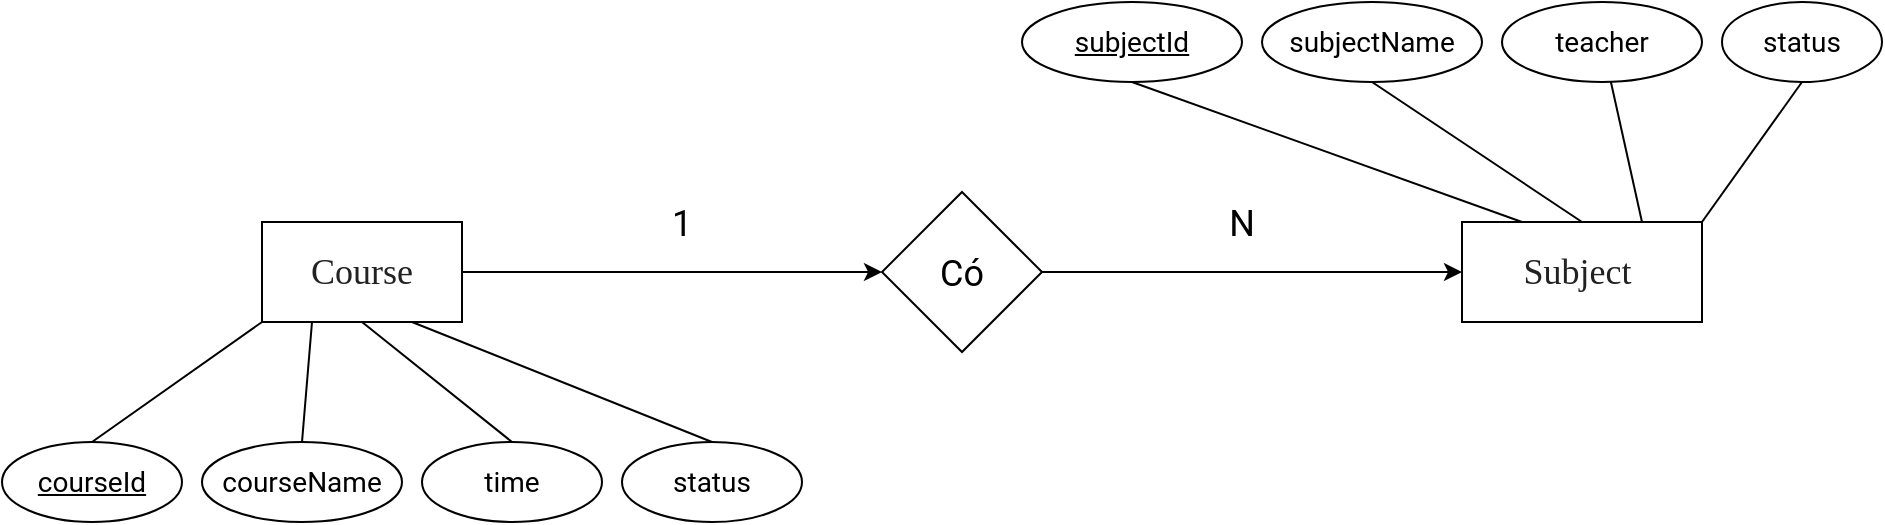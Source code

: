 <mxfile version="24.4.13" type="device">
  <diagram id="aelHtRmlqzMabhh0Fujx" name="Trang-1">
    <mxGraphModel dx="1050" dy="522" grid="1" gridSize="10" guides="1" tooltips="1" connect="1" arrows="1" fold="1" page="1" pageScale="1" pageWidth="827" pageHeight="1169" math="0" shadow="0">
      <root>
        <mxCell id="0" />
        <mxCell id="1" parent="0" />
        <mxCell id="jP9_iauKfZ0_s7NQXFyu-1" value="&lt;span style=&quot;color: rgb(34, 34, 34); font-family: &amp;quot;Roboto Flex&amp;quot;; text-align: left; background-color: rgb(255, 255, 255);&quot;&gt;&lt;font style=&quot;font-size: 18px;&quot;&gt;Course&lt;/font&gt;&lt;/span&gt;" style="rounded=0;whiteSpace=wrap;html=1;" parent="1" vertex="1">
          <mxGeometry x="130" y="190" width="100" height="50" as="geometry" />
        </mxCell>
        <mxCell id="jP9_iauKfZ0_s7NQXFyu-2" value="&lt;span style=&quot;color: rgb(34, 34, 34); font-family: &amp;quot;Roboto Flex&amp;quot;; text-align: left; background-color: rgb(255, 255, 255);&quot;&gt;&lt;font style=&quot;font-size: 18px;&quot;&gt;Subject&amp;nbsp;&lt;/font&gt;&lt;/span&gt;" style="rounded=0;whiteSpace=wrap;html=1;" parent="1" vertex="1">
          <mxGeometry x="730" y="190" width="120" height="50" as="geometry" />
        </mxCell>
        <mxCell id="jP9_iauKfZ0_s7NQXFyu-3" value="&lt;font style=&quot;font-size: 18px;&quot; face=&quot;Roboto&quot;&gt;Có&lt;/font&gt;" style="rhombus;whiteSpace=wrap;html=1;" parent="1" vertex="1">
          <mxGeometry x="440" y="175" width="80" height="80" as="geometry" />
        </mxCell>
        <mxCell id="jP9_iauKfZ0_s7NQXFyu-4" value="" style="endArrow=classic;html=1;rounded=0;exitX=1;exitY=0.5;exitDx=0;exitDy=0;entryX=0;entryY=0.5;entryDx=0;entryDy=0;" parent="1" source="jP9_iauKfZ0_s7NQXFyu-1" target="jP9_iauKfZ0_s7NQXFyu-3" edge="1">
          <mxGeometry width="50" height="50" relative="1" as="geometry">
            <mxPoint x="570" y="290" as="sourcePoint" />
            <mxPoint x="480" y="130" as="targetPoint" />
          </mxGeometry>
        </mxCell>
        <mxCell id="jP9_iauKfZ0_s7NQXFyu-5" value="" style="endArrow=classic;html=1;rounded=0;exitX=1;exitY=0.5;exitDx=0;exitDy=0;entryX=0;entryY=0.5;entryDx=0;entryDy=0;" parent="1" source="jP9_iauKfZ0_s7NQXFyu-3" target="jP9_iauKfZ0_s7NQXFyu-2" edge="1">
          <mxGeometry width="50" height="50" relative="1" as="geometry">
            <mxPoint x="770" y="290" as="sourcePoint" />
            <mxPoint x="540" y="160" as="targetPoint" />
            <Array as="points" />
          </mxGeometry>
        </mxCell>
        <mxCell id="jP9_iauKfZ0_s7NQXFyu-6" value="&lt;font style=&quot;font-size: 18px;&quot; face=&quot;Roboto&quot;&gt;1&lt;/font&gt;" style="text;html=1;align=center;verticalAlign=middle;whiteSpace=wrap;rounded=0;" parent="1" vertex="1">
          <mxGeometry x="310" y="175" width="60" height="30" as="geometry" />
        </mxCell>
        <mxCell id="jP9_iauKfZ0_s7NQXFyu-7" value="&lt;font style=&quot;font-size: 18px;&quot; face=&quot;Roboto&quot;&gt;N&lt;/font&gt;" style="text;html=1;align=center;verticalAlign=middle;whiteSpace=wrap;rounded=0;" parent="1" vertex="1">
          <mxGeometry x="590" y="175" width="60" height="30" as="geometry" />
        </mxCell>
        <mxCell id="jP9_iauKfZ0_s7NQXFyu-8" value="&lt;span style=&quot;font-family: Roboto;&quot;&gt;&lt;font style=&quot;font-size: 14px;&quot;&gt;&lt;u&gt;courseId&lt;/u&gt;&lt;/font&gt;&lt;/span&gt;" style="ellipse;whiteSpace=wrap;html=1;" parent="1" vertex="1">
          <mxGeometry y="300" width="90" height="40" as="geometry" />
        </mxCell>
        <mxCell id="jP9_iauKfZ0_s7NQXFyu-9" value="&lt;span style=&quot;font-family: Roboto; font-size: 14px;&quot;&gt;course&lt;/span&gt;&lt;span style=&quot;font-family: Roboto;&quot;&gt;&lt;font style=&quot;font-size: 14px;&quot;&gt;Name&lt;/font&gt;&lt;/span&gt;" style="ellipse;whiteSpace=wrap;html=1;" parent="1" vertex="1">
          <mxGeometry x="100" y="300" width="100" height="40" as="geometry" />
        </mxCell>
        <mxCell id="jP9_iauKfZ0_s7NQXFyu-10" value="&lt;span style=&quot;font-family: Roboto;&quot;&gt;&lt;font style=&quot;font-size: 14px;&quot;&gt;time&lt;/font&gt;&lt;/span&gt;" style="ellipse;whiteSpace=wrap;html=1;" parent="1" vertex="1">
          <mxGeometry x="210" y="300" width="90" height="40" as="geometry" />
        </mxCell>
        <mxCell id="jP9_iauKfZ0_s7NQXFyu-14" value="&lt;span style=&quot;font-family: Roboto;&quot;&gt;&lt;font style=&quot;font-size: 14px;&quot;&gt;status&lt;/font&gt;&lt;/span&gt;" style="ellipse;whiteSpace=wrap;html=1;" parent="1" vertex="1">
          <mxGeometry x="310" y="300" width="90" height="40" as="geometry" />
        </mxCell>
        <mxCell id="jP9_iauKfZ0_s7NQXFyu-15" value="" style="endArrow=none;html=1;rounded=0;exitX=0.5;exitY=0;exitDx=0;exitDy=0;entryX=0;entryY=1;entryDx=0;entryDy=0;" parent="1" source="jP9_iauKfZ0_s7NQXFyu-8" target="jP9_iauKfZ0_s7NQXFyu-1" edge="1">
          <mxGeometry width="50" height="50" relative="1" as="geometry">
            <mxPoint x="120" y="290" as="sourcePoint" />
            <mxPoint x="170" y="240" as="targetPoint" />
          </mxGeometry>
        </mxCell>
        <mxCell id="jP9_iauKfZ0_s7NQXFyu-16" value="" style="endArrow=none;html=1;rounded=0;exitX=0.5;exitY=0;exitDx=0;exitDy=0;entryX=0.25;entryY=1;entryDx=0;entryDy=0;" parent="1" source="jP9_iauKfZ0_s7NQXFyu-9" target="jP9_iauKfZ0_s7NQXFyu-1" edge="1">
          <mxGeometry width="50" height="50" relative="1" as="geometry">
            <mxPoint x="390" y="390" as="sourcePoint" />
            <mxPoint x="160" y="240" as="targetPoint" />
          </mxGeometry>
        </mxCell>
        <mxCell id="jP9_iauKfZ0_s7NQXFyu-17" value="" style="endArrow=none;html=1;rounded=0;exitX=0.5;exitY=0;exitDx=0;exitDy=0;entryX=0.5;entryY=1;entryDx=0;entryDy=0;" parent="1" source="jP9_iauKfZ0_s7NQXFyu-10" target="jP9_iauKfZ0_s7NQXFyu-1" edge="1">
          <mxGeometry width="50" height="50" relative="1" as="geometry">
            <mxPoint x="150" y="290" as="sourcePoint" />
            <mxPoint x="200" y="240" as="targetPoint" />
          </mxGeometry>
        </mxCell>
        <mxCell id="jP9_iauKfZ0_s7NQXFyu-21" value="" style="endArrow=none;html=1;rounded=0;entryX=0.75;entryY=1;entryDx=0;entryDy=0;exitX=0.5;exitY=0;exitDx=0;exitDy=0;" parent="1" source="jP9_iauKfZ0_s7NQXFyu-14" target="jP9_iauKfZ0_s7NQXFyu-1" edge="1">
          <mxGeometry width="50" height="50" relative="1" as="geometry">
            <mxPoint x="390" y="390" as="sourcePoint" />
            <mxPoint x="440" y="340" as="targetPoint" />
          </mxGeometry>
        </mxCell>
        <mxCell id="jP9_iauKfZ0_s7NQXFyu-22" value="&lt;span style=&quot;font-family: Roboto;&quot;&gt;&lt;font style=&quot;font-size: 14px;&quot;&gt;&lt;u&gt;subjectId&lt;/u&gt;&lt;/font&gt;&lt;/span&gt;" style="ellipse;whiteSpace=wrap;html=1;" parent="1" vertex="1">
          <mxGeometry x="510" y="80" width="110" height="40" as="geometry" />
        </mxCell>
        <mxCell id="jP9_iauKfZ0_s7NQXFyu-23" value="&lt;span style=&quot;font-family: Roboto;&quot;&gt;&lt;font style=&quot;font-size: 14px;&quot;&gt;subjectName&lt;/font&gt;&lt;/span&gt;" style="ellipse;whiteSpace=wrap;html=1;" parent="1" vertex="1">
          <mxGeometry x="630" y="80" width="110" height="40" as="geometry" />
        </mxCell>
        <mxCell id="jP9_iauKfZ0_s7NQXFyu-24" value="&lt;span style=&quot;font-family: Roboto;&quot;&gt;&lt;font style=&quot;font-size: 14px;&quot;&gt;status&lt;/font&gt;&lt;/span&gt;" style="ellipse;whiteSpace=wrap;html=1;" parent="1" vertex="1">
          <mxGeometry x="860" y="80" width="80" height="40" as="geometry" />
        </mxCell>
        <mxCell id="jP9_iauKfZ0_s7NQXFyu-25" value="" style="endArrow=none;html=1;rounded=0;exitX=0.5;exitY=1;exitDx=0;exitDy=0;entryX=0.25;entryY=0;entryDx=0;entryDy=0;" parent="1" source="jP9_iauKfZ0_s7NQXFyu-22" target="jP9_iauKfZ0_s7NQXFyu-2" edge="1">
          <mxGeometry width="50" height="50" relative="1" as="geometry">
            <mxPoint x="390" y="290" as="sourcePoint" />
            <mxPoint x="760" y="190" as="targetPoint" />
          </mxGeometry>
        </mxCell>
        <mxCell id="jP9_iauKfZ0_s7NQXFyu-26" value="" style="endArrow=none;html=1;rounded=0;entryX=0.5;entryY=0;entryDx=0;entryDy=0;exitX=0.5;exitY=1;exitDx=0;exitDy=0;" parent="1" source="jP9_iauKfZ0_s7NQXFyu-23" target="jP9_iauKfZ0_s7NQXFyu-2" edge="1">
          <mxGeometry width="50" height="50" relative="1" as="geometry">
            <mxPoint x="390" y="290" as="sourcePoint" />
            <mxPoint x="440" y="240" as="targetPoint" />
          </mxGeometry>
        </mxCell>
        <mxCell id="jP9_iauKfZ0_s7NQXFyu-27" value="" style="endArrow=none;html=1;rounded=0;entryX=1;entryY=0;entryDx=0;entryDy=0;exitX=0.5;exitY=1;exitDx=0;exitDy=0;" parent="1" source="jP9_iauKfZ0_s7NQXFyu-24" target="jP9_iauKfZ0_s7NQXFyu-2" edge="1">
          <mxGeometry width="50" height="50" relative="1" as="geometry">
            <mxPoint x="390" y="290" as="sourcePoint" />
            <mxPoint x="440" y="240" as="targetPoint" />
          </mxGeometry>
        </mxCell>
        <mxCell id="jP9_iauKfZ0_s7NQXFyu-29" value="&lt;font face=&quot;Roboto&quot;&gt;&lt;span style=&quot;font-size: 14px;&quot;&gt;teacher&lt;/span&gt;&lt;/font&gt;" style="ellipse;whiteSpace=wrap;html=1;" parent="1" vertex="1">
          <mxGeometry x="750" y="80" width="100" height="40" as="geometry" />
        </mxCell>
        <mxCell id="jP9_iauKfZ0_s7NQXFyu-30" value="" style="endArrow=none;html=1;rounded=0;entryX=0.75;entryY=0;entryDx=0;entryDy=0;" parent="1" source="jP9_iauKfZ0_s7NQXFyu-29" target="jP9_iauKfZ0_s7NQXFyu-2" edge="1">
          <mxGeometry width="50" height="50" relative="1" as="geometry">
            <mxPoint x="390" y="300" as="sourcePoint" />
            <mxPoint x="820" y="180" as="targetPoint" />
          </mxGeometry>
        </mxCell>
      </root>
    </mxGraphModel>
  </diagram>
</mxfile>
